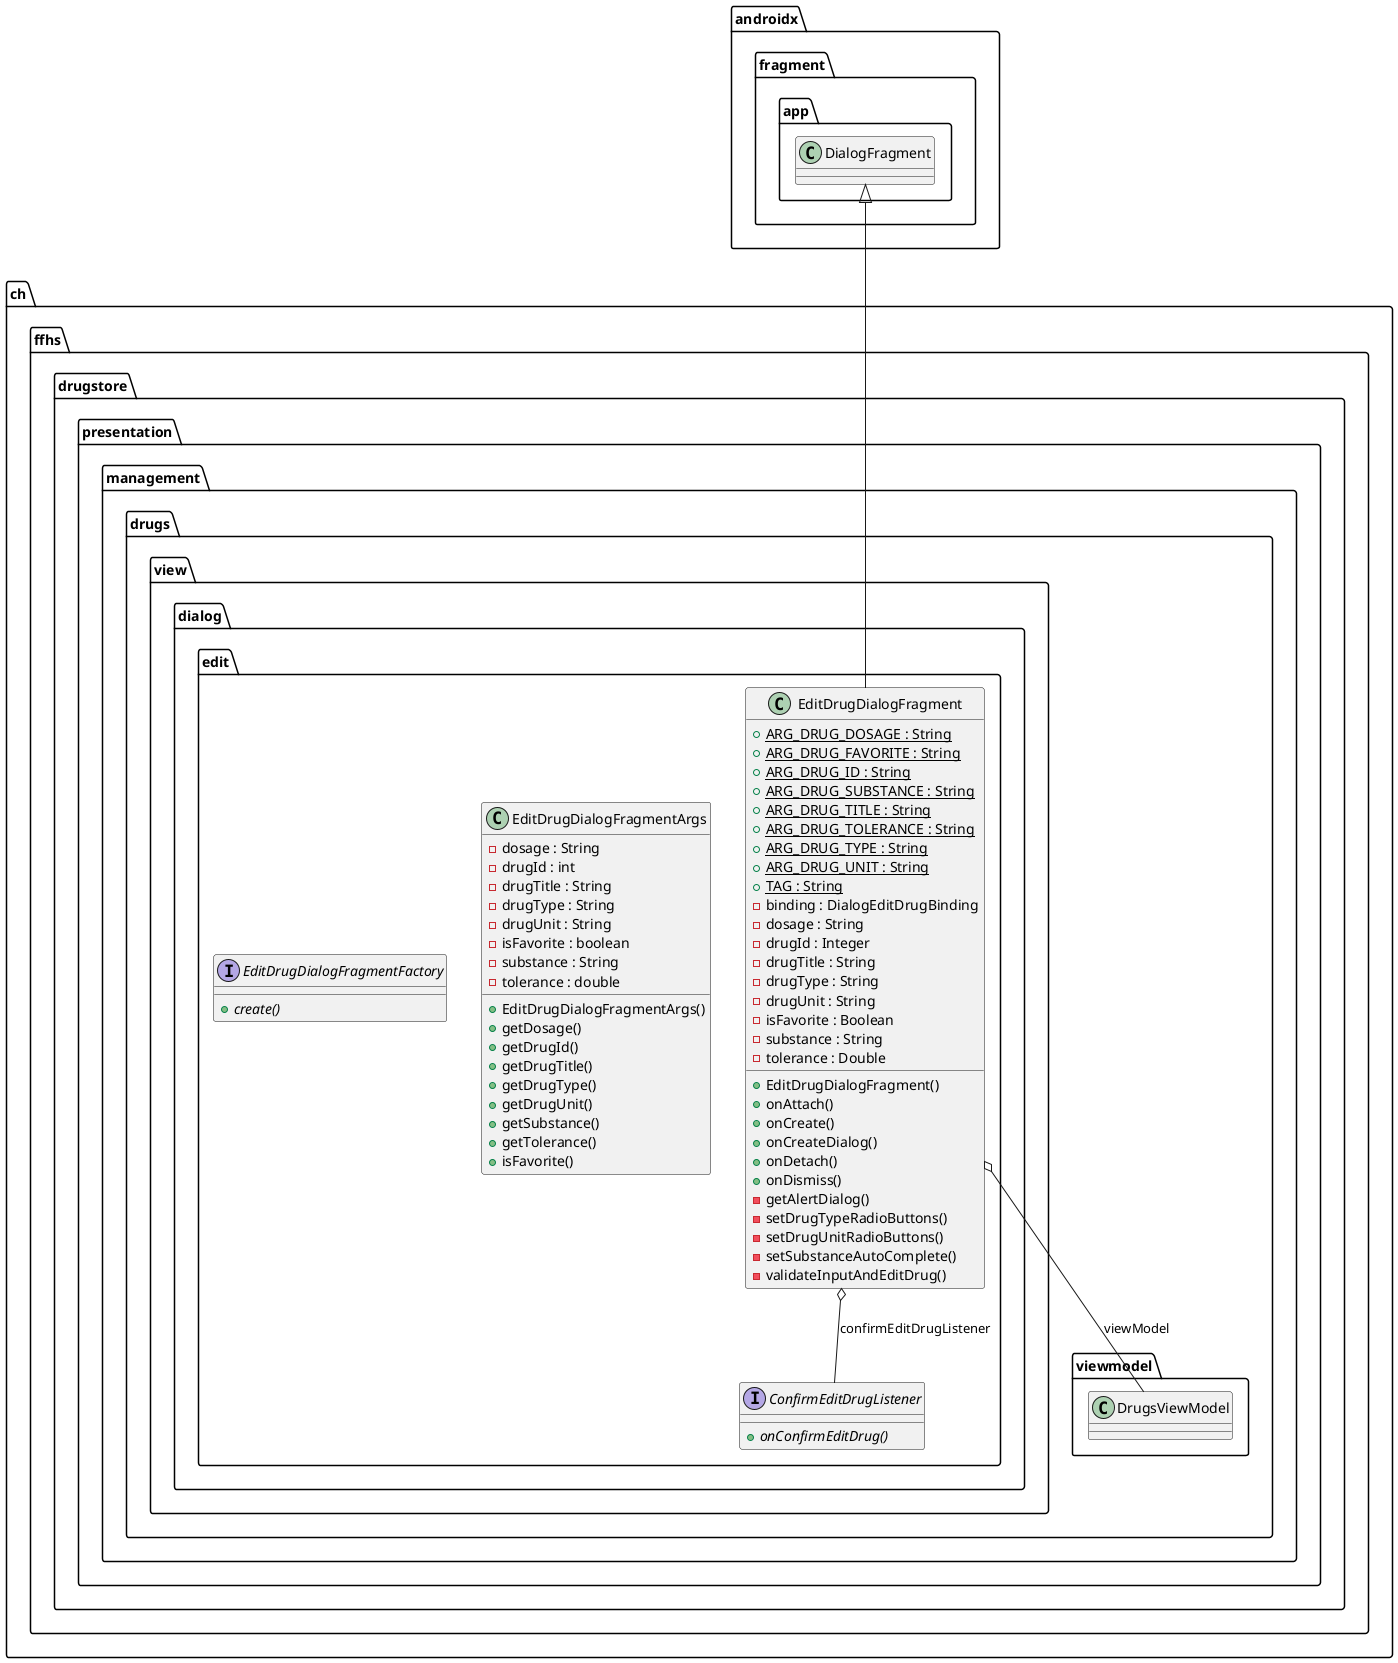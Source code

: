 @startuml

  namespace ch.ffhs.drugstore {
    namespace presentation {
      namespace management {
        namespace drugs.view {
          namespace dialog {
            namespace edit {
              interface ch.ffhs.drugstore.presentation.management.drugs.view.dialog.edit.ConfirmEditDrugListener {
                  {abstract} + onConfirmEditDrug()
              }
            }
          }
        }
      }
    }
  }
  

  namespace ch.ffhs.drugstore {
    namespace presentation {
      namespace management {
        namespace drugs.view {
          namespace dialog {
            namespace edit {
              class ch.ffhs.drugstore.presentation.management.drugs.view.dialog.edit.EditDrugDialogFragment {
                  {static} + ARG_DRUG_DOSAGE : String
                  {static} + ARG_DRUG_FAVORITE : String
                  {static} + ARG_DRUG_ID : String
                  {static} + ARG_DRUG_SUBSTANCE : String
                  {static} + ARG_DRUG_TITLE : String
                  {static} + ARG_DRUG_TOLERANCE : String
                  {static} + ARG_DRUG_TYPE : String
                  {static} + ARG_DRUG_UNIT : String
                  {static} + TAG : String
                  - binding : DialogEditDrugBinding
                  - dosage : String
                  - drugId : Integer
                  - drugTitle : String
                  - drugType : String
                  - drugUnit : String
                  - isFavorite : Boolean
                  - substance : String
                  - tolerance : Double
                  + EditDrugDialogFragment()
                  + onAttach()
                  + onCreate()
                  + onCreateDialog()
                  + onDetach()
                  + onDismiss()
                  - getAlertDialog()
                  - setDrugTypeRadioButtons()
                  - setDrugUnitRadioButtons()
                  - setSubstanceAutoComplete()
                  - validateInputAndEditDrug()
              }
            }
          }
        }
      }
    }
  }
  

  namespace ch.ffhs.drugstore {
    namespace presentation {
      namespace management {
        namespace drugs.view {
          namespace dialog {
            namespace edit {
              class ch.ffhs.drugstore.presentation.management.drugs.view.dialog.edit.EditDrugDialogFragmentArgs {
                  - dosage : String
                  - drugId : int
                  - drugTitle : String
                  - drugType : String
                  - drugUnit : String
                  - isFavorite : boolean
                  - substance : String
                  - tolerance : double
                  + EditDrugDialogFragmentArgs()
                  + getDosage()
                  + getDrugId()
                  + getDrugTitle()
                  + getDrugType()
                  + getDrugUnit()
                  + getSubstance()
                  + getTolerance()
                  + isFavorite()
              }
            }
          }
        }
      }
    }
  }
  

  namespace ch.ffhs.drugstore {
    namespace presentation {
      namespace management {
        namespace drugs.view {
          namespace dialog {
            namespace edit {
              interface ch.ffhs.drugstore.presentation.management.drugs.view.dialog.edit.EditDrugDialogFragmentFactory {
                  {abstract} + create()
              }
            }
          }
        }
      }
    }
  }
  

  ch.ffhs.drugstore.presentation.management.drugs.view.dialog.edit.EditDrugDialogFragment -up-|> androidx.fragment.app.DialogFragment
  ch.ffhs.drugstore.presentation.management.drugs.view.dialog.edit.EditDrugDialogFragment o-- ch.ffhs.drugstore.presentation.management.drugs.view.dialog.edit.ConfirmEditDrugListener : confirmEditDrugListener
  ch.ffhs.drugstore.presentation.management.drugs.view.dialog.edit.EditDrugDialogFragment o-- ch.ffhs.drugstore.presentation.management.drugs.viewmodel.DrugsViewModel : viewModel

@enduml
